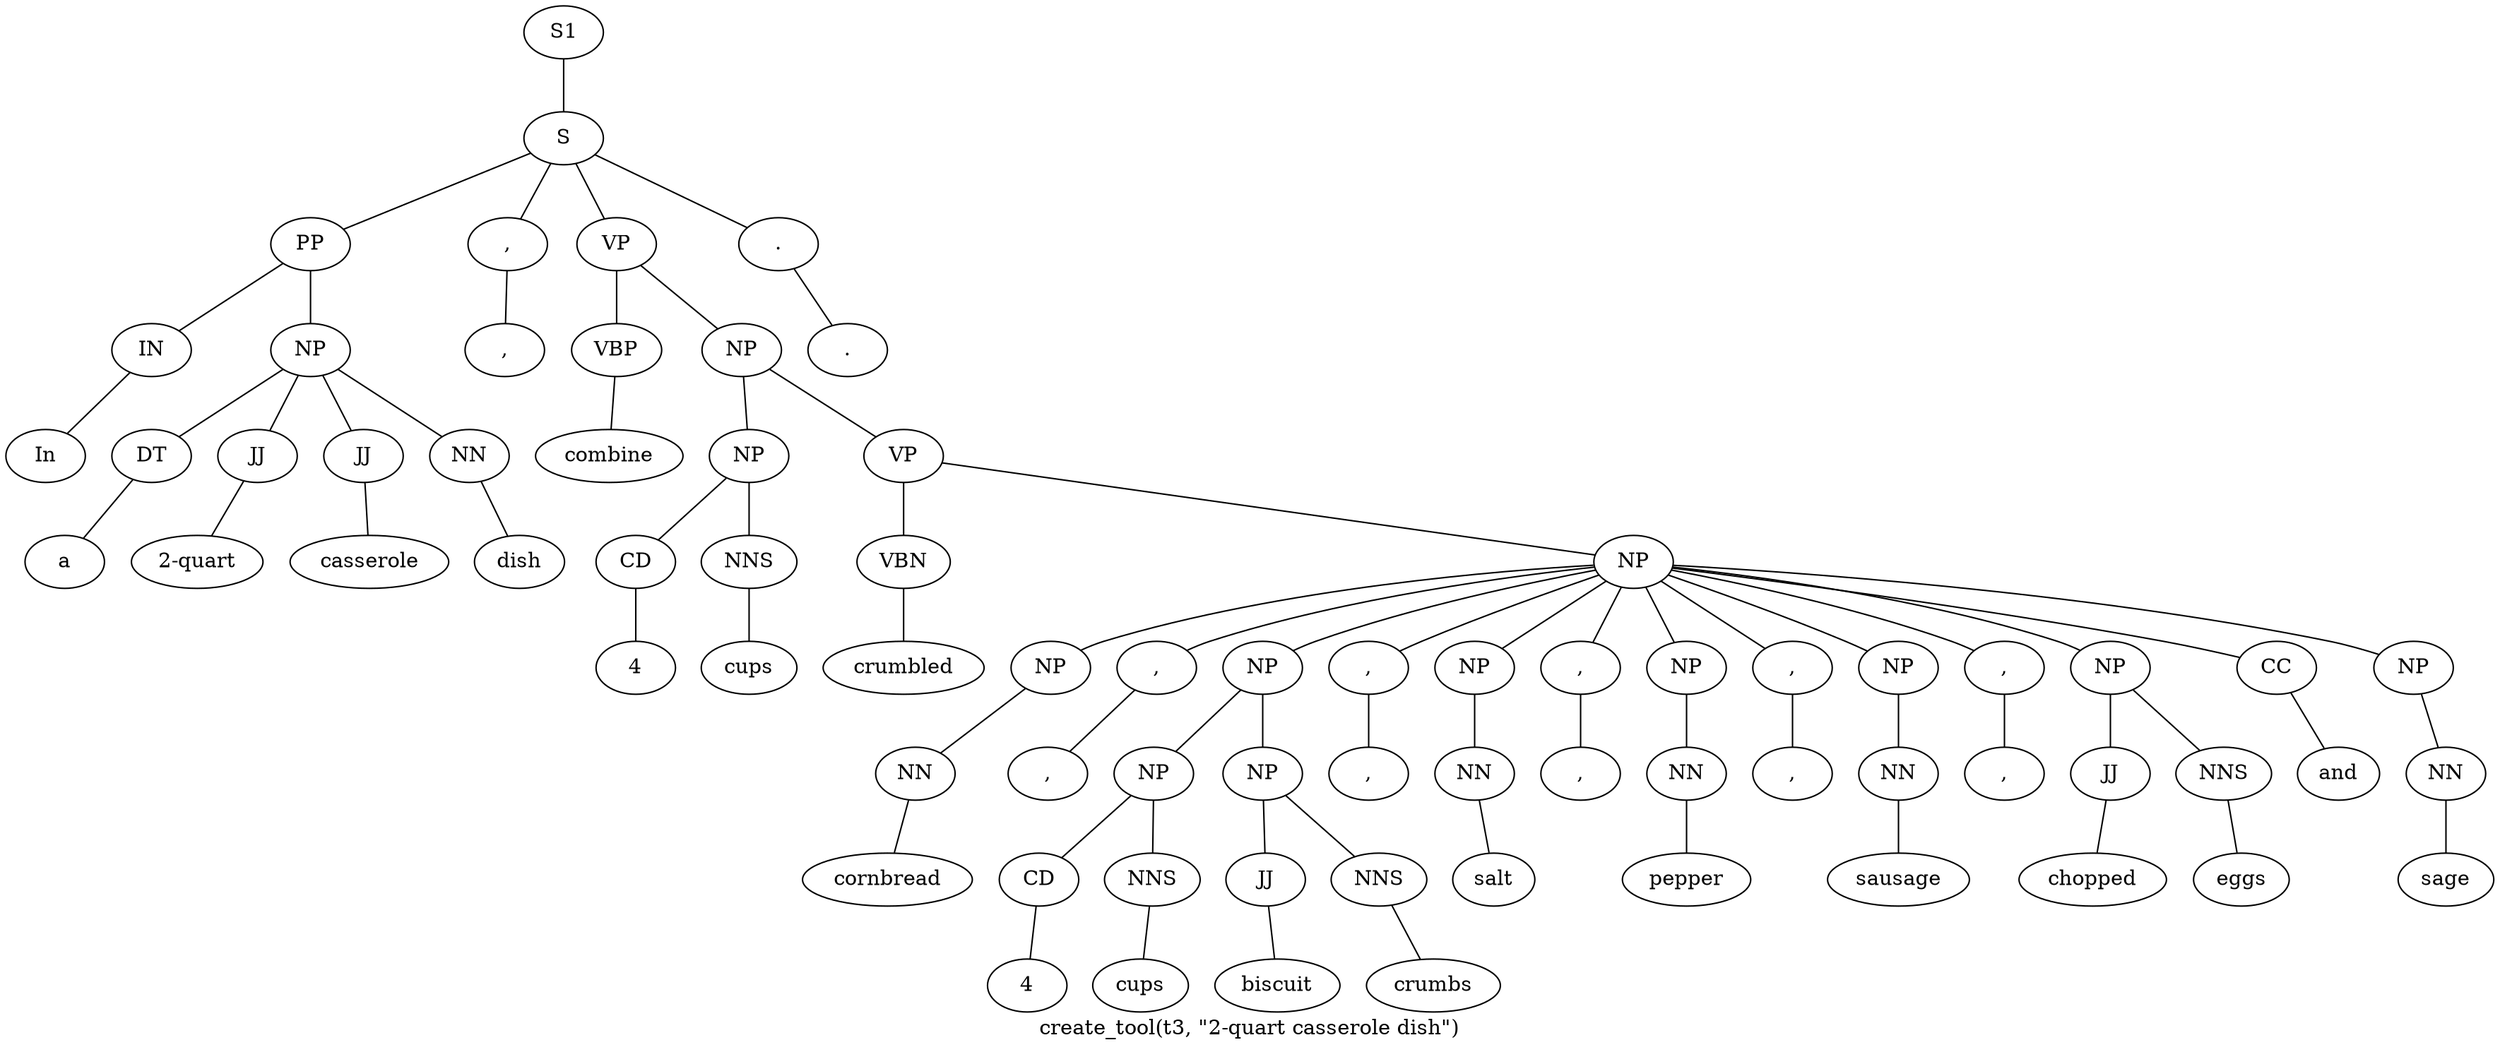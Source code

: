 graph SyntaxGraph {
	label = "create_tool(t3, \"2-quart casserole dish\")";
	Node0 [label="S1"];
	Node1 [label="S"];
	Node2 [label="PP"];
	Node3 [label="IN"];
	Node4 [label="In"];
	Node5 [label="NP"];
	Node6 [label="DT"];
	Node7 [label="a"];
	Node8 [label="JJ"];
	Node9 [label="2-quart"];
	Node10 [label="JJ"];
	Node11 [label="casserole"];
	Node12 [label="NN"];
	Node13 [label="dish"];
	Node14 [label=","];
	Node15 [label=","];
	Node16 [label="VP"];
	Node17 [label="VBP"];
	Node18 [label="combine"];
	Node19 [label="NP"];
	Node20 [label="NP"];
	Node21 [label="CD"];
	Node22 [label="4"];
	Node23 [label="NNS"];
	Node24 [label="cups"];
	Node25 [label="VP"];
	Node26 [label="VBN"];
	Node27 [label="crumbled"];
	Node28 [label="NP"];
	Node29 [label="NP"];
	Node30 [label="NN"];
	Node31 [label="cornbread"];
	Node32 [label=","];
	Node33 [label=","];
	Node34 [label="NP"];
	Node35 [label="NP"];
	Node36 [label="CD"];
	Node37 [label="4"];
	Node38 [label="NNS"];
	Node39 [label="cups"];
	Node40 [label="NP"];
	Node41 [label="JJ"];
	Node42 [label="biscuit"];
	Node43 [label="NNS"];
	Node44 [label="crumbs"];
	Node45 [label=","];
	Node46 [label=","];
	Node47 [label="NP"];
	Node48 [label="NN"];
	Node49 [label="salt"];
	Node50 [label=","];
	Node51 [label=","];
	Node52 [label="NP"];
	Node53 [label="NN"];
	Node54 [label="pepper"];
	Node55 [label=","];
	Node56 [label=","];
	Node57 [label="NP"];
	Node58 [label="NN"];
	Node59 [label="sausage"];
	Node60 [label=","];
	Node61 [label=","];
	Node62 [label="NP"];
	Node63 [label="JJ"];
	Node64 [label="chopped"];
	Node65 [label="NNS"];
	Node66 [label="eggs"];
	Node67 [label="CC"];
	Node68 [label="and"];
	Node69 [label="NP"];
	Node70 [label="NN"];
	Node71 [label="sage"];
	Node72 [label="."];
	Node73 [label="."];

	Node0 -- Node1;
	Node1 -- Node2;
	Node1 -- Node14;
	Node1 -- Node16;
	Node1 -- Node72;
	Node2 -- Node3;
	Node2 -- Node5;
	Node3 -- Node4;
	Node5 -- Node6;
	Node5 -- Node8;
	Node5 -- Node10;
	Node5 -- Node12;
	Node6 -- Node7;
	Node8 -- Node9;
	Node10 -- Node11;
	Node12 -- Node13;
	Node14 -- Node15;
	Node16 -- Node17;
	Node16 -- Node19;
	Node17 -- Node18;
	Node19 -- Node20;
	Node19 -- Node25;
	Node20 -- Node21;
	Node20 -- Node23;
	Node21 -- Node22;
	Node23 -- Node24;
	Node25 -- Node26;
	Node25 -- Node28;
	Node26 -- Node27;
	Node28 -- Node29;
	Node28 -- Node32;
	Node28 -- Node34;
	Node28 -- Node45;
	Node28 -- Node47;
	Node28 -- Node50;
	Node28 -- Node52;
	Node28 -- Node55;
	Node28 -- Node57;
	Node28 -- Node60;
	Node28 -- Node62;
	Node28 -- Node67;
	Node28 -- Node69;
	Node29 -- Node30;
	Node30 -- Node31;
	Node32 -- Node33;
	Node34 -- Node35;
	Node34 -- Node40;
	Node35 -- Node36;
	Node35 -- Node38;
	Node36 -- Node37;
	Node38 -- Node39;
	Node40 -- Node41;
	Node40 -- Node43;
	Node41 -- Node42;
	Node43 -- Node44;
	Node45 -- Node46;
	Node47 -- Node48;
	Node48 -- Node49;
	Node50 -- Node51;
	Node52 -- Node53;
	Node53 -- Node54;
	Node55 -- Node56;
	Node57 -- Node58;
	Node58 -- Node59;
	Node60 -- Node61;
	Node62 -- Node63;
	Node62 -- Node65;
	Node63 -- Node64;
	Node65 -- Node66;
	Node67 -- Node68;
	Node69 -- Node70;
	Node70 -- Node71;
	Node72 -- Node73;
}